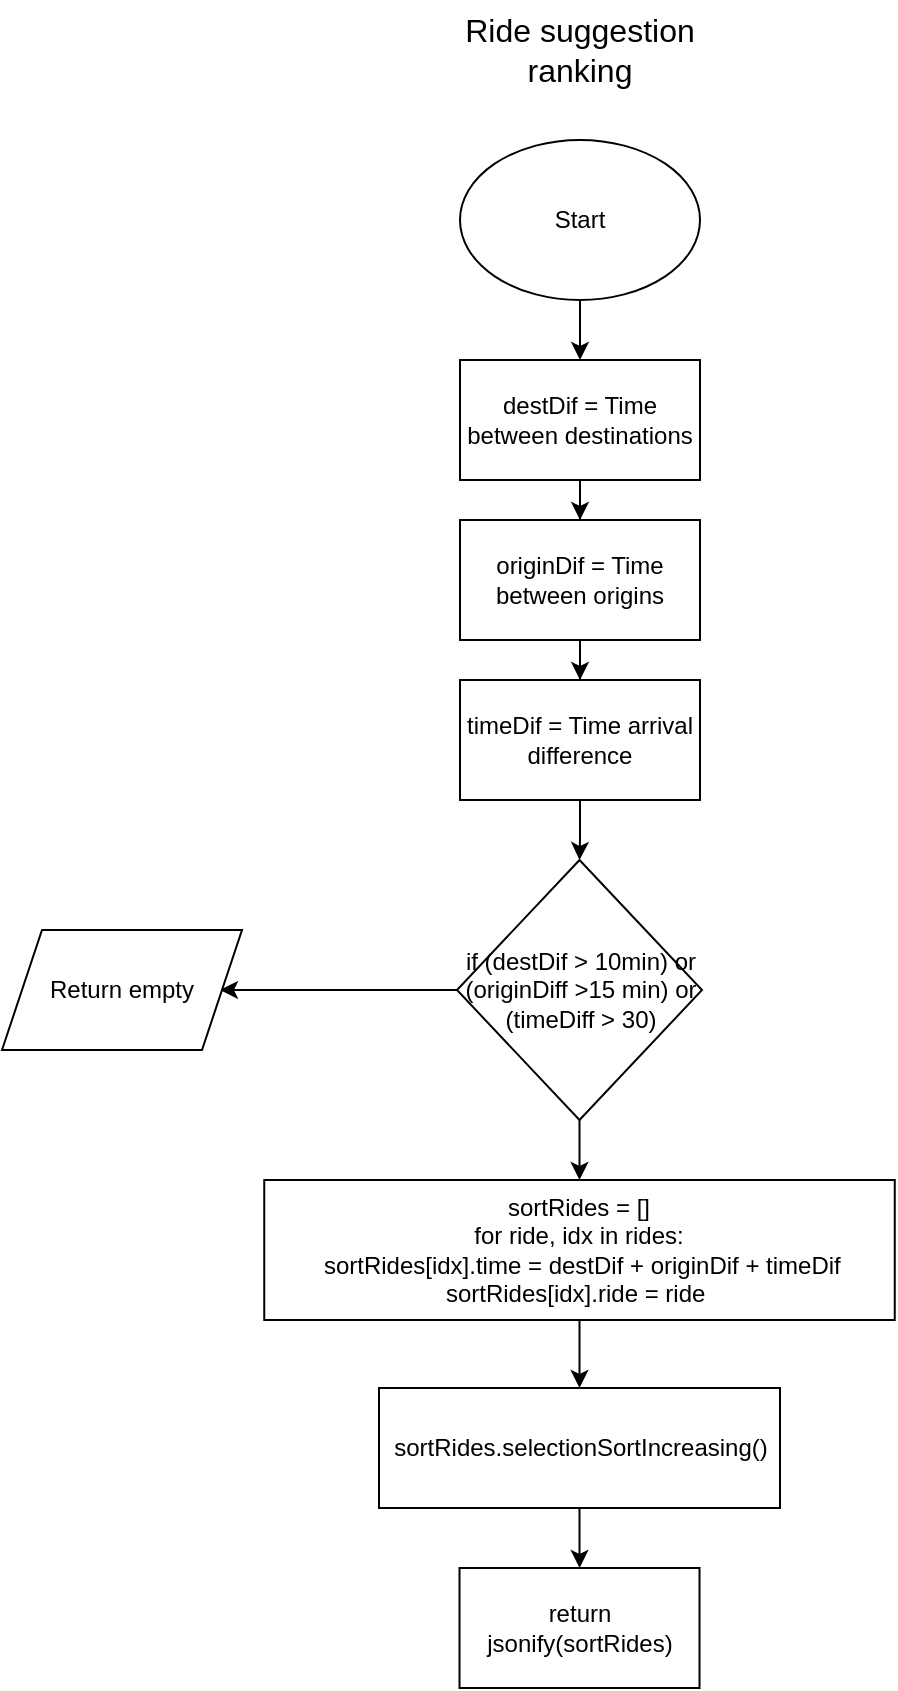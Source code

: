 <mxfile version="24.7.6">
  <diagram name="Page-1" id="IuNPOhGfFnayNq_4wUZ6">
    <mxGraphModel dx="786" dy="457" grid="1" gridSize="10" guides="1" tooltips="1" connect="1" arrows="1" fold="1" page="1" pageScale="1" pageWidth="850" pageHeight="1100" math="0" shadow="0">
      <root>
        <mxCell id="0" />
        <mxCell id="1" parent="0" />
        <mxCell id="2rpEFETnDWqnx7fMgMxQ-1" value="&lt;font style=&quot;font-size: 16px;&quot;&gt;Ride suggestion ranking&lt;/font&gt;" style="text;html=1;align=center;verticalAlign=middle;whiteSpace=wrap;rounded=0;" vertex="1" parent="1">
          <mxGeometry x="340" y="120" width="120" height="50" as="geometry" />
        </mxCell>
        <mxCell id="2rpEFETnDWqnx7fMgMxQ-4" value="" style="edgeStyle=orthogonalEdgeStyle;rounded=0;orthogonalLoop=1;jettySize=auto;html=1;" edge="1" parent="1" source="2rpEFETnDWqnx7fMgMxQ-2" target="2rpEFETnDWqnx7fMgMxQ-3">
          <mxGeometry relative="1" as="geometry" />
        </mxCell>
        <mxCell id="2rpEFETnDWqnx7fMgMxQ-2" value="Start" style="ellipse;whiteSpace=wrap;html=1;" vertex="1" parent="1">
          <mxGeometry x="340" y="190" width="120" height="80" as="geometry" />
        </mxCell>
        <mxCell id="2rpEFETnDWqnx7fMgMxQ-9" value="" style="edgeStyle=orthogonalEdgeStyle;rounded=0;orthogonalLoop=1;jettySize=auto;html=1;" edge="1" parent="1" source="2rpEFETnDWqnx7fMgMxQ-3" target="2rpEFETnDWqnx7fMgMxQ-8">
          <mxGeometry relative="1" as="geometry" />
        </mxCell>
        <mxCell id="2rpEFETnDWqnx7fMgMxQ-3" value="destDif = Time between destinations" style="rounded=0;whiteSpace=wrap;html=1;" vertex="1" parent="1">
          <mxGeometry x="340" y="300" width="120" height="60" as="geometry" />
        </mxCell>
        <mxCell id="2rpEFETnDWqnx7fMgMxQ-12" value="" style="edgeStyle=orthogonalEdgeStyle;rounded=0;orthogonalLoop=1;jettySize=auto;html=1;" edge="1" parent="1" source="2rpEFETnDWqnx7fMgMxQ-5" target="2rpEFETnDWqnx7fMgMxQ-11">
          <mxGeometry relative="1" as="geometry" />
        </mxCell>
        <mxCell id="2rpEFETnDWqnx7fMgMxQ-5" value="timeDif = Time arrival difference" style="rounded=0;whiteSpace=wrap;html=1;" vertex="1" parent="1">
          <mxGeometry x="340" y="460" width="120" height="60" as="geometry" />
        </mxCell>
        <mxCell id="2rpEFETnDWqnx7fMgMxQ-10" value="" style="edgeStyle=orthogonalEdgeStyle;rounded=0;orthogonalLoop=1;jettySize=auto;html=1;" edge="1" parent="1" source="2rpEFETnDWqnx7fMgMxQ-8" target="2rpEFETnDWqnx7fMgMxQ-5">
          <mxGeometry relative="1" as="geometry" />
        </mxCell>
        <mxCell id="2rpEFETnDWqnx7fMgMxQ-8" value="originDif = Time between origins" style="rounded=0;whiteSpace=wrap;html=1;" vertex="1" parent="1">
          <mxGeometry x="340" y="380" width="120" height="60" as="geometry" />
        </mxCell>
        <mxCell id="2rpEFETnDWqnx7fMgMxQ-13" style="edgeStyle=orthogonalEdgeStyle;rounded=0;orthogonalLoop=1;jettySize=auto;html=1;" edge="1" parent="1" source="2rpEFETnDWqnx7fMgMxQ-11">
          <mxGeometry relative="1" as="geometry">
            <mxPoint x="220" y="615" as="targetPoint" />
          </mxGeometry>
        </mxCell>
        <mxCell id="2rpEFETnDWqnx7fMgMxQ-16" value="" style="edgeStyle=orthogonalEdgeStyle;rounded=0;orthogonalLoop=1;jettySize=auto;html=1;" edge="1" parent="1" source="2rpEFETnDWqnx7fMgMxQ-11" target="2rpEFETnDWqnx7fMgMxQ-15">
          <mxGeometry relative="1" as="geometry" />
        </mxCell>
        <mxCell id="2rpEFETnDWqnx7fMgMxQ-11" value="if (destDif &amp;gt; 10min) or (originDiff &amp;gt;15 min) or (timeDiff &amp;gt; 30)" style="rhombus;whiteSpace=wrap;html=1;rounded=0;" vertex="1" parent="1">
          <mxGeometry x="338.5" y="550" width="122.5" height="130" as="geometry" />
        </mxCell>
        <mxCell id="2rpEFETnDWqnx7fMgMxQ-14" value="Return empty" style="shape=parallelogram;perimeter=parallelogramPerimeter;whiteSpace=wrap;html=1;fixedSize=1;" vertex="1" parent="1">
          <mxGeometry x="111" y="585" width="120" height="60" as="geometry" />
        </mxCell>
        <mxCell id="2rpEFETnDWqnx7fMgMxQ-18" value="" style="edgeStyle=orthogonalEdgeStyle;rounded=0;orthogonalLoop=1;jettySize=auto;html=1;" edge="1" parent="1" source="2rpEFETnDWqnx7fMgMxQ-15" target="2rpEFETnDWqnx7fMgMxQ-17">
          <mxGeometry relative="1" as="geometry" />
        </mxCell>
        <mxCell id="2rpEFETnDWqnx7fMgMxQ-15" value="&lt;div&gt;sortRides = []&lt;/div&gt;for ride, idx in rides:&lt;br&gt;&amp;nbsp;sortRides[idx].time = destDif + originDif + timeDif&lt;div&gt;sortRides[idx].ride = ride&amp;nbsp;&lt;/div&gt;" style="whiteSpace=wrap;html=1;rounded=0;" vertex="1" parent="1">
          <mxGeometry x="242.13" y="710" width="315.25" height="70" as="geometry" />
        </mxCell>
        <mxCell id="2rpEFETnDWqnx7fMgMxQ-20" value="" style="edgeStyle=orthogonalEdgeStyle;rounded=0;orthogonalLoop=1;jettySize=auto;html=1;" edge="1" parent="1" source="2rpEFETnDWqnx7fMgMxQ-17" target="2rpEFETnDWqnx7fMgMxQ-19">
          <mxGeometry relative="1" as="geometry" />
        </mxCell>
        <mxCell id="2rpEFETnDWqnx7fMgMxQ-17" value="sortRides.selectionSortIncreasing()" style="whiteSpace=wrap;html=1;rounded=0;" vertex="1" parent="1">
          <mxGeometry x="299.5" y="814" width="200.5" height="60" as="geometry" />
        </mxCell>
        <mxCell id="2rpEFETnDWqnx7fMgMxQ-19" value="return jsonify(sortRides)" style="whiteSpace=wrap;html=1;rounded=0;" vertex="1" parent="1">
          <mxGeometry x="339.75" y="904" width="120" height="60" as="geometry" />
        </mxCell>
      </root>
    </mxGraphModel>
  </diagram>
</mxfile>
